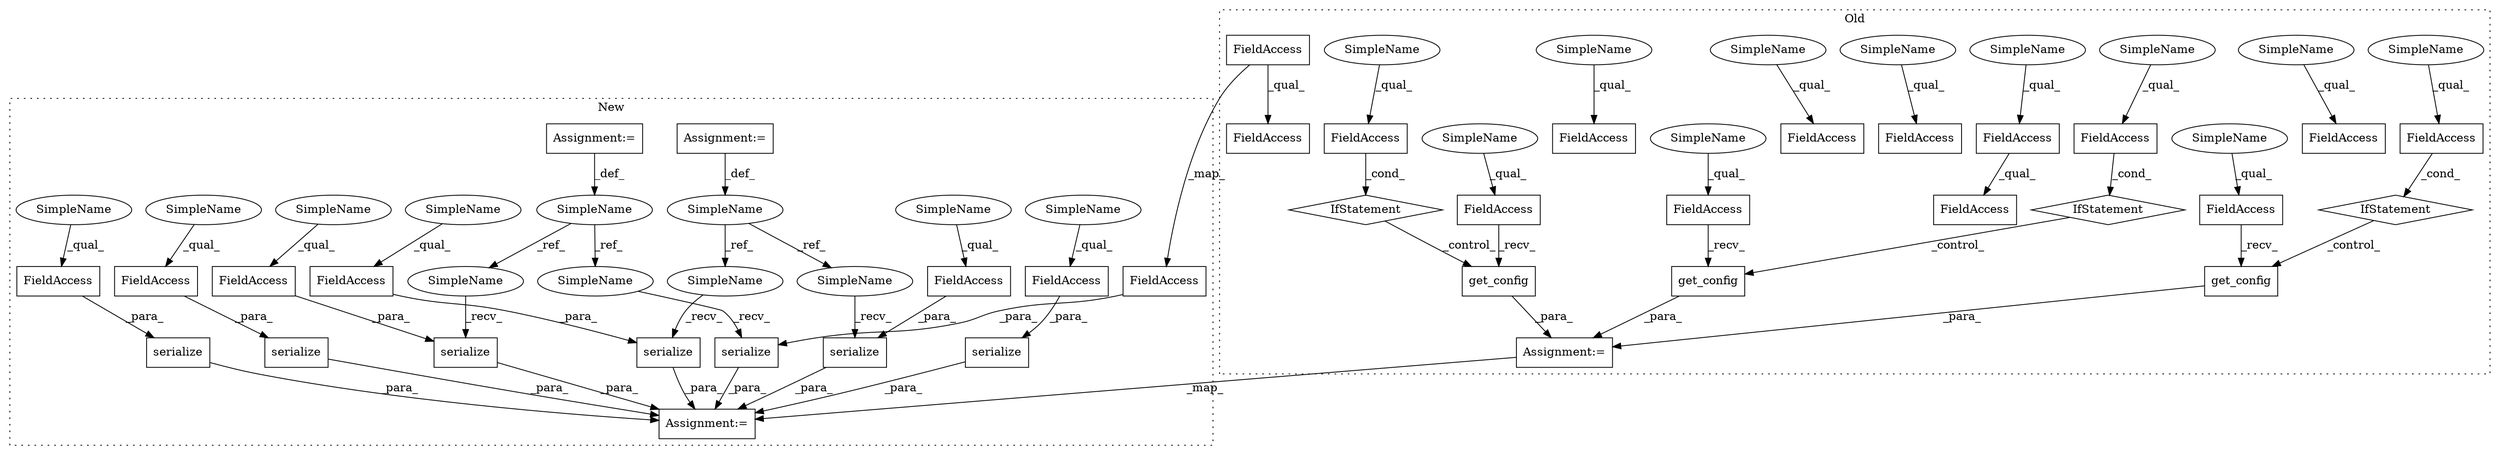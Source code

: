 digraph G {
subgraph cluster0 {
1 [label="IfStatement" a="25" s="19621" l="3" shape="diamond"];
3 [label="FieldAccess" a="22" s="19603" l="18" shape="box"];
5 [label="FieldAccess" a="22" s="19481" l="15" shape="box"];
8 [label="get_config" a="32" s="19643" l="12" shape="box"];
11 [label="FieldAccess" a="22" s="19759" l="18" shape="box"];
12 [label="IfStatement" a="25" s="19777" l="3" shape="diamond"];
14 [label="FieldAccess" a="22" s="19511" l="15" shape="box"];
15 [label="get_config" a="32" s="19799" l="12" shape="box"];
16 [label="FieldAccess" a="22" s="19555" l="21" shape="box"];
17 [label="FieldAccess" a="22" s="19511" l="24" shape="box"];
18 [label="FieldAccess" a="22" s="19624" l="18" shape="box"];
19 [label="FieldAccess" a="22" s="19702" l="18" shape="box"];
20 [label="FieldAccess" a="22" s="19780" l="18" shape="box"];
22 [label="Assignment:=" a="7" s="19365" l="1" shape="box"];
24 [label="FieldAccess" a="22" s="19681" l="18" shape="box"];
25 [label="FieldAccess" a="22" s="19386" l="15" shape="box"];
27 [label="get_config" a="32" s="19721" l="12" shape="box"];
29 [label="FieldAccess" a="22" s="19433" l="9" shape="box"];
32 [label="IfStatement" a="25" s="19699" l="3" shape="diamond"];
36 [label="FieldAccess" a="22" s="19832" l="14" shape="box"];
39 [label="FieldAccess" a="22" s="19555" l="30" shape="box"];
41 [label="SimpleName" a="42" s="19603" l="4" shape="ellipse"];
42 [label="SimpleName" a="42" s="19702" l="4" shape="ellipse"];
43 [label="SimpleName" a="42" s="19433" l="4" shape="ellipse"];
44 [label="SimpleName" a="42" s="19681" l="4" shape="ellipse"];
45 [label="SimpleName" a="42" s="19555" l="4" shape="ellipse"];
46 [label="SimpleName" a="42" s="19481" l="4" shape="ellipse"];
47 [label="SimpleName" a="42" s="19624" l="4" shape="ellipse"];
48 [label="SimpleName" a="42" s="19386" l="4" shape="ellipse"];
49 [label="SimpleName" a="42" s="19780" l="4" shape="ellipse"];
50 [label="SimpleName" a="42" s="19832" l="4" shape="ellipse"];
51 [label="SimpleName" a="42" s="19759" l="4" shape="ellipse"];
label = "Old";
style="dotted";
}
subgraph cluster1 {
2 [label="serialize" a="32" s="22069,22105" l="10,1" shape="box"];
4 [label="FieldAccess" a="22" s="22079" l="26" shape="box"];
6 [label="FieldAccess" a="22" s="22149" l="21" shape="box"];
7 [label="serialize" a="32" s="22139,22170" l="10,1" shape="box"];
9 [label="FieldAccess" a="22" s="21911" l="25" shape="box"];
10 [label="serialize" a="32" s="21901,21936" l="10,1" shape="box"];
13 [label="FieldAccess" a="22" s="21849" l="15" shape="box"];
21 [label="Assignment:=" a="7" s="21787" l="1" shape="box"];
23 [label="serialize" a="32" s="21839,21864" l="10,1" shape="box"];
26 [label="FieldAccess" a="22" s="22544" l="20" shape="box"];
28 [label="serialize" a="32" s="22534,22564" l="10,1" shape="box"];
30 [label="FieldAccess" a="22" s="22007" l="23" shape="box"];
31 [label="SimpleName" a="42" s="21715" l="11" shape="ellipse"];
33 [label="Assignment:=" a="7" s="21736" l="11" shape="box"];
34 [label="Assignment:=" a="7" s="21715" l="11" shape="box"];
35 [label="serialize" a="32" s="21997,22030" l="10,1" shape="box"];
37 [label="SimpleName" a="42" s="21736" l="11" shape="ellipse"];
38 [label="serialize" a="32" s="22398,22430" l="10,1" shape="box"];
40 [label="FieldAccess" a="22" s="22408" l="22" shape="box"];
52 [label="SimpleName" a="42" s="21889" l="11" shape="ellipse"];
53 [label="SimpleName" a="42" s="21827" l="11" shape="ellipse"];
54 [label="SimpleName" a="42" s="22007" l="4" shape="ellipse"];
55 [label="SimpleName" a="42" s="22544" l="4" shape="ellipse"];
56 [label="SimpleName" a="42" s="22149" l="4" shape="ellipse"];
57 [label="SimpleName" a="42" s="22408" l="4" shape="ellipse"];
58 [label="SimpleName" a="42" s="22079" l="4" shape="ellipse"];
59 [label="SimpleName" a="42" s="21911" l="4" shape="ellipse"];
60 [label="SimpleName" a="42" s="22386" l="11" shape="ellipse"];
61 [label="SimpleName" a="42" s="22522" l="11" shape="ellipse"];
label = "New";
style="dotted";
}
1 -> 8 [label="_control_"];
2 -> 21 [label="_para_"];
3 -> 1 [label="_cond_"];
4 -> 2 [label="_para_"];
6 -> 7 [label="_para_"];
7 -> 21 [label="_para_"];
8 -> 22 [label="_para_"];
9 -> 10 [label="_para_"];
10 -> 21 [label="_para_"];
11 -> 12 [label="_cond_"];
12 -> 15 [label="_control_"];
13 -> 23 [label="_para_"];
14 -> 13 [label="_map_"];
14 -> 17 [label="_qual_"];
15 -> 22 [label="_para_"];
16 -> 39 [label="_qual_"];
18 -> 8 [label="_recv_"];
19 -> 27 [label="_recv_"];
20 -> 15 [label="_recv_"];
22 -> 21 [label="_map_"];
23 -> 21 [label="_para_"];
24 -> 32 [label="_cond_"];
26 -> 28 [label="_para_"];
27 -> 22 [label="_para_"];
28 -> 21 [label="_para_"];
30 -> 35 [label="_para_"];
31 -> 53 [label="_ref_"];
31 -> 52 [label="_ref_"];
32 -> 27 [label="_control_"];
33 -> 37 [label="_def_"];
34 -> 31 [label="_def_"];
35 -> 21 [label="_para_"];
37 -> 60 [label="_ref_"];
37 -> 61 [label="_ref_"];
38 -> 21 [label="_para_"];
40 -> 38 [label="_para_"];
41 -> 3 [label="_qual_"];
42 -> 19 [label="_qual_"];
43 -> 29 [label="_qual_"];
44 -> 24 [label="_qual_"];
45 -> 16 [label="_qual_"];
46 -> 5 [label="_qual_"];
47 -> 18 [label="_qual_"];
48 -> 25 [label="_qual_"];
49 -> 20 [label="_qual_"];
50 -> 36 [label="_qual_"];
51 -> 11 [label="_qual_"];
52 -> 10 [label="_recv_"];
53 -> 23 [label="_recv_"];
54 -> 30 [label="_qual_"];
55 -> 26 [label="_qual_"];
56 -> 6 [label="_qual_"];
57 -> 40 [label="_qual_"];
58 -> 4 [label="_qual_"];
59 -> 9 [label="_qual_"];
60 -> 38 [label="_recv_"];
61 -> 28 [label="_recv_"];
}